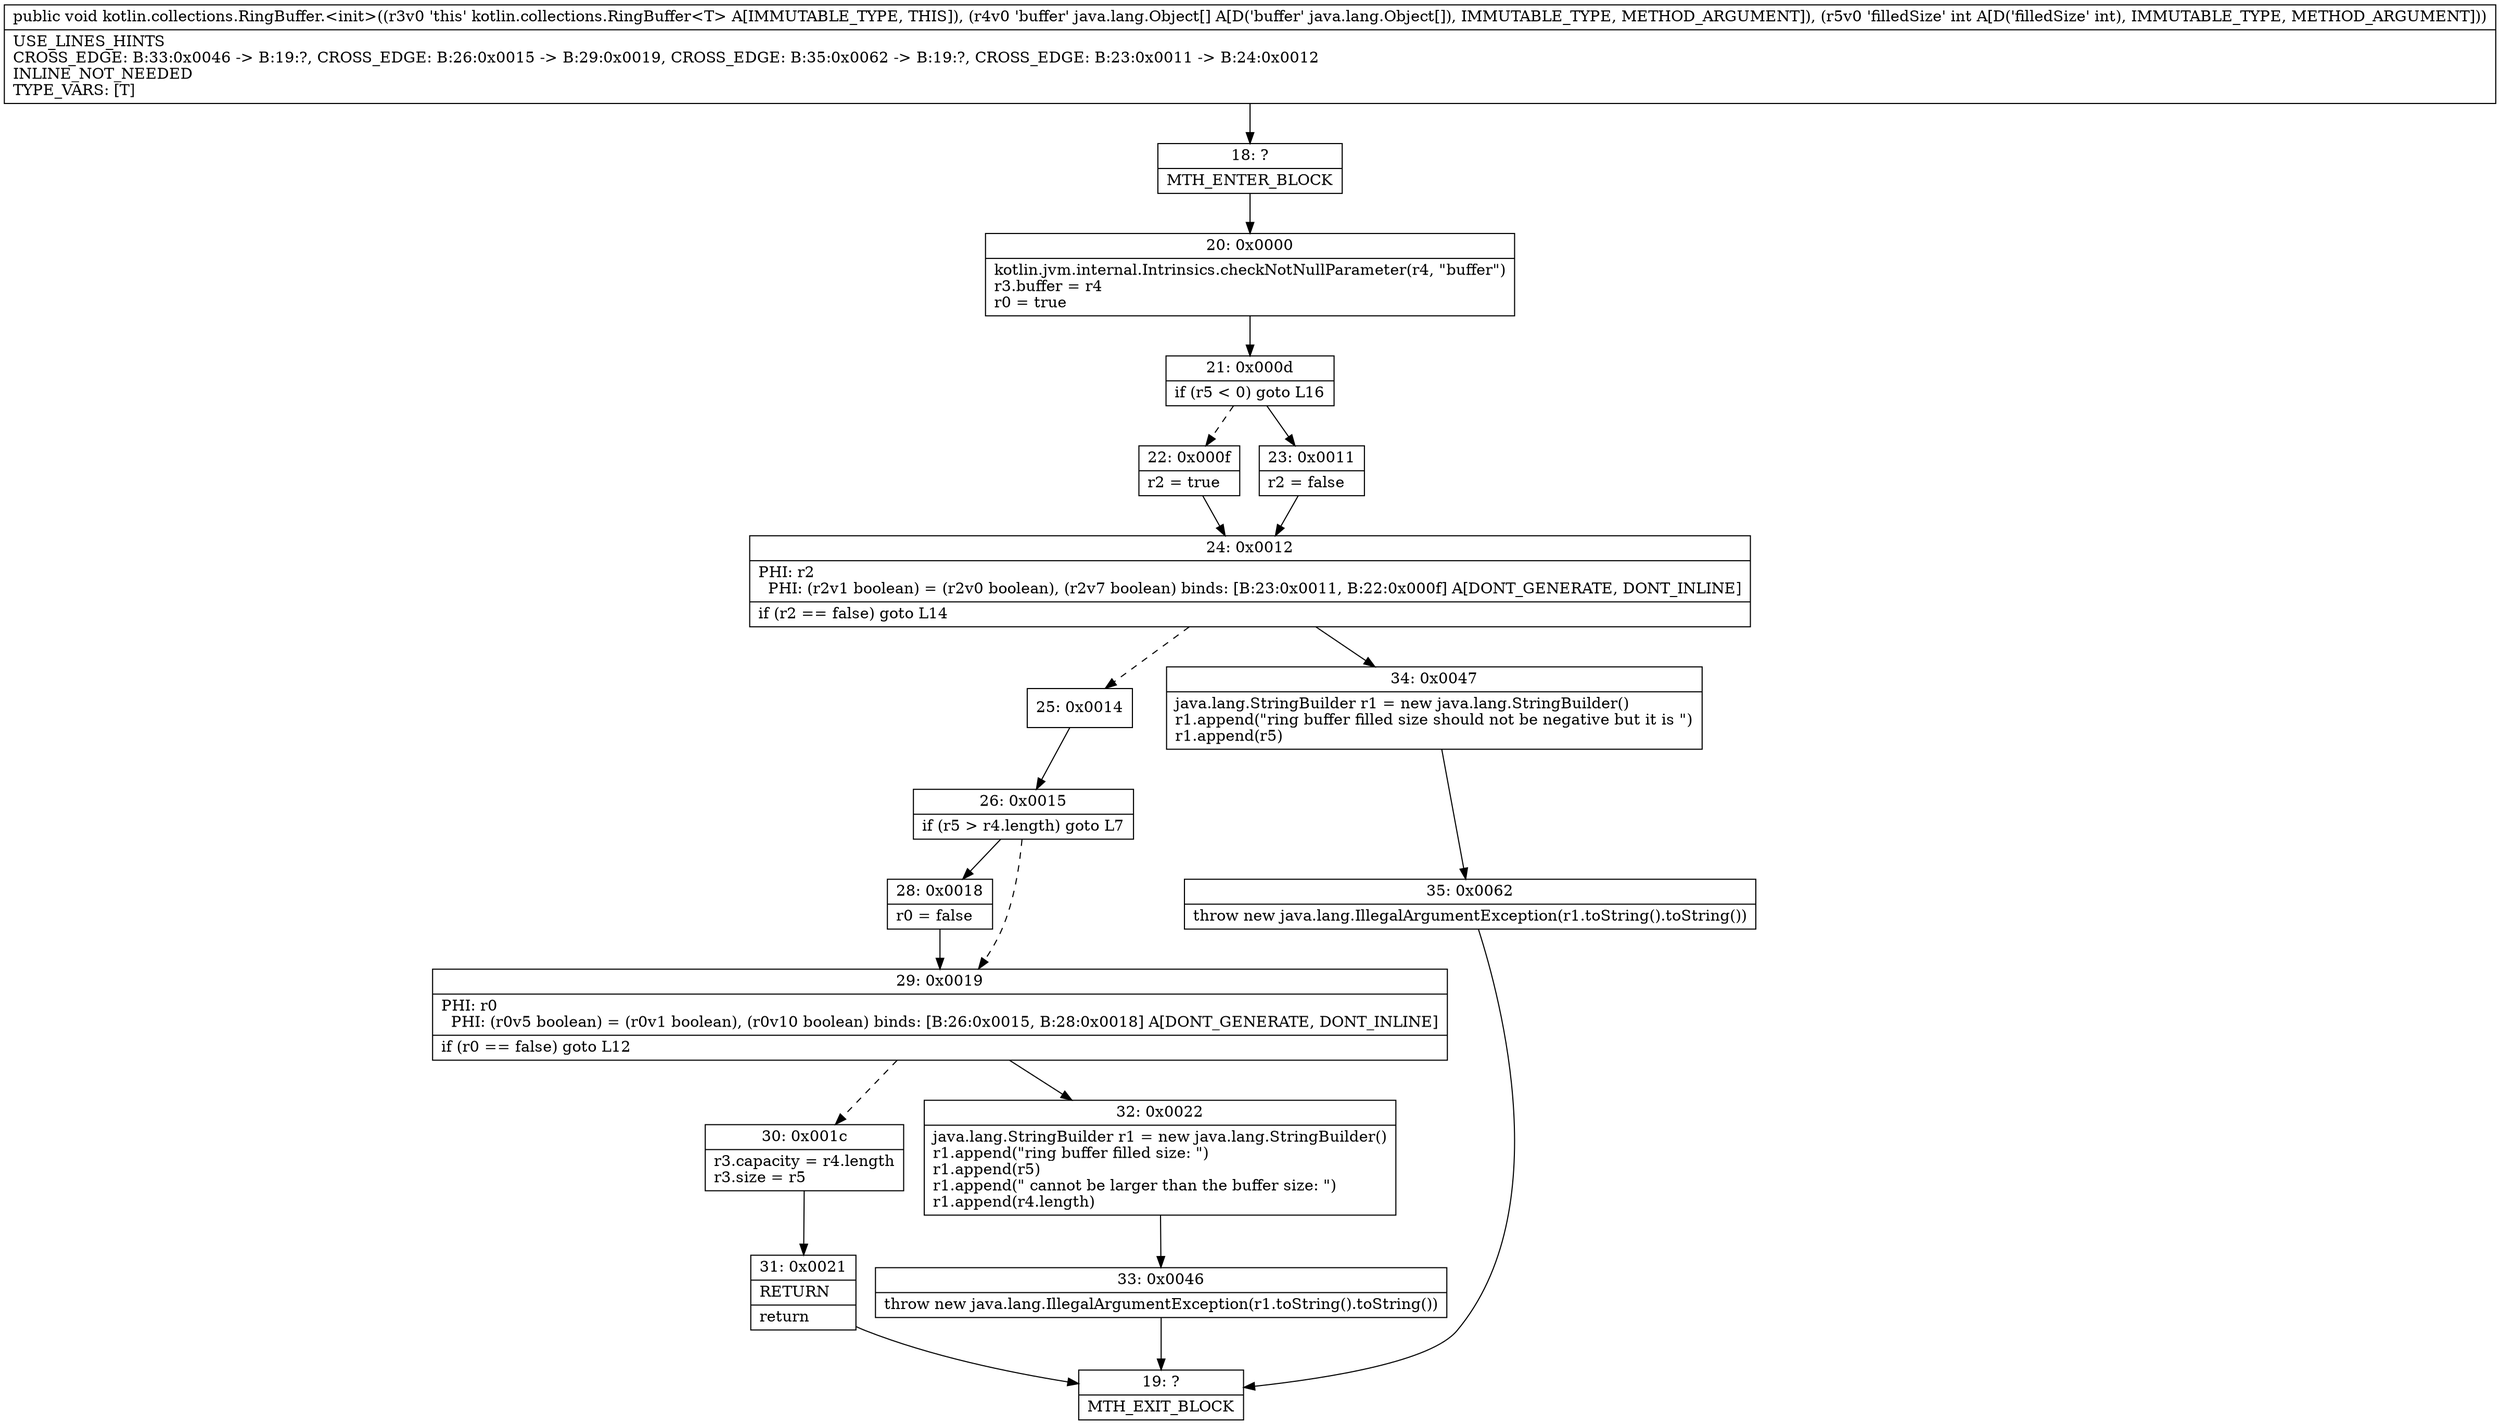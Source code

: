digraph "CFG forkotlin.collections.RingBuffer.\<init\>([Ljava\/lang\/Object;I)V" {
Node_18 [shape=record,label="{18\:\ ?|MTH_ENTER_BLOCK\l}"];
Node_20 [shape=record,label="{20\:\ 0x0000|kotlin.jvm.internal.Intrinsics.checkNotNullParameter(r4, \"buffer\")\lr3.buffer = r4\lr0 = true\l}"];
Node_21 [shape=record,label="{21\:\ 0x000d|if (r5 \< 0) goto L16\l}"];
Node_22 [shape=record,label="{22\:\ 0x000f|r2 = true\l}"];
Node_24 [shape=record,label="{24\:\ 0x0012|PHI: r2 \l  PHI: (r2v1 boolean) = (r2v0 boolean), (r2v7 boolean) binds: [B:23:0x0011, B:22:0x000f] A[DONT_GENERATE, DONT_INLINE]\l|if (r2 == false) goto L14\l}"];
Node_25 [shape=record,label="{25\:\ 0x0014}"];
Node_26 [shape=record,label="{26\:\ 0x0015|if (r5 \> r4.length) goto L7\l}"];
Node_28 [shape=record,label="{28\:\ 0x0018|r0 = false\l}"];
Node_29 [shape=record,label="{29\:\ 0x0019|PHI: r0 \l  PHI: (r0v5 boolean) = (r0v1 boolean), (r0v10 boolean) binds: [B:26:0x0015, B:28:0x0018] A[DONT_GENERATE, DONT_INLINE]\l|if (r0 == false) goto L12\l}"];
Node_30 [shape=record,label="{30\:\ 0x001c|r3.capacity = r4.length\lr3.size = r5\l}"];
Node_31 [shape=record,label="{31\:\ 0x0021|RETURN\l|return\l}"];
Node_19 [shape=record,label="{19\:\ ?|MTH_EXIT_BLOCK\l}"];
Node_32 [shape=record,label="{32\:\ 0x0022|java.lang.StringBuilder r1 = new java.lang.StringBuilder()\lr1.append(\"ring buffer filled size: \")\lr1.append(r5)\lr1.append(\" cannot be larger than the buffer size: \")\lr1.append(r4.length)\l}"];
Node_33 [shape=record,label="{33\:\ 0x0046|throw new java.lang.IllegalArgumentException(r1.toString().toString())\l}"];
Node_34 [shape=record,label="{34\:\ 0x0047|java.lang.StringBuilder r1 = new java.lang.StringBuilder()\lr1.append(\"ring buffer filled size should not be negative but it is \")\lr1.append(r5)\l}"];
Node_35 [shape=record,label="{35\:\ 0x0062|throw new java.lang.IllegalArgumentException(r1.toString().toString())\l}"];
Node_23 [shape=record,label="{23\:\ 0x0011|r2 = false\l}"];
MethodNode[shape=record,label="{public void kotlin.collections.RingBuffer.\<init\>((r3v0 'this' kotlin.collections.RingBuffer\<T\> A[IMMUTABLE_TYPE, THIS]), (r4v0 'buffer' java.lang.Object[] A[D('buffer' java.lang.Object[]), IMMUTABLE_TYPE, METHOD_ARGUMENT]), (r5v0 'filledSize' int A[D('filledSize' int), IMMUTABLE_TYPE, METHOD_ARGUMENT]))  | USE_LINES_HINTS\lCROSS_EDGE: B:33:0x0046 \-\> B:19:?, CROSS_EDGE: B:26:0x0015 \-\> B:29:0x0019, CROSS_EDGE: B:35:0x0062 \-\> B:19:?, CROSS_EDGE: B:23:0x0011 \-\> B:24:0x0012\lINLINE_NOT_NEEDED\lTYPE_VARS: [T]\l}"];
MethodNode -> Node_18;Node_18 -> Node_20;
Node_20 -> Node_21;
Node_21 -> Node_22[style=dashed];
Node_21 -> Node_23;
Node_22 -> Node_24;
Node_24 -> Node_25[style=dashed];
Node_24 -> Node_34;
Node_25 -> Node_26;
Node_26 -> Node_28;
Node_26 -> Node_29[style=dashed];
Node_28 -> Node_29;
Node_29 -> Node_30[style=dashed];
Node_29 -> Node_32;
Node_30 -> Node_31;
Node_31 -> Node_19;
Node_32 -> Node_33;
Node_33 -> Node_19;
Node_34 -> Node_35;
Node_35 -> Node_19;
Node_23 -> Node_24;
}

